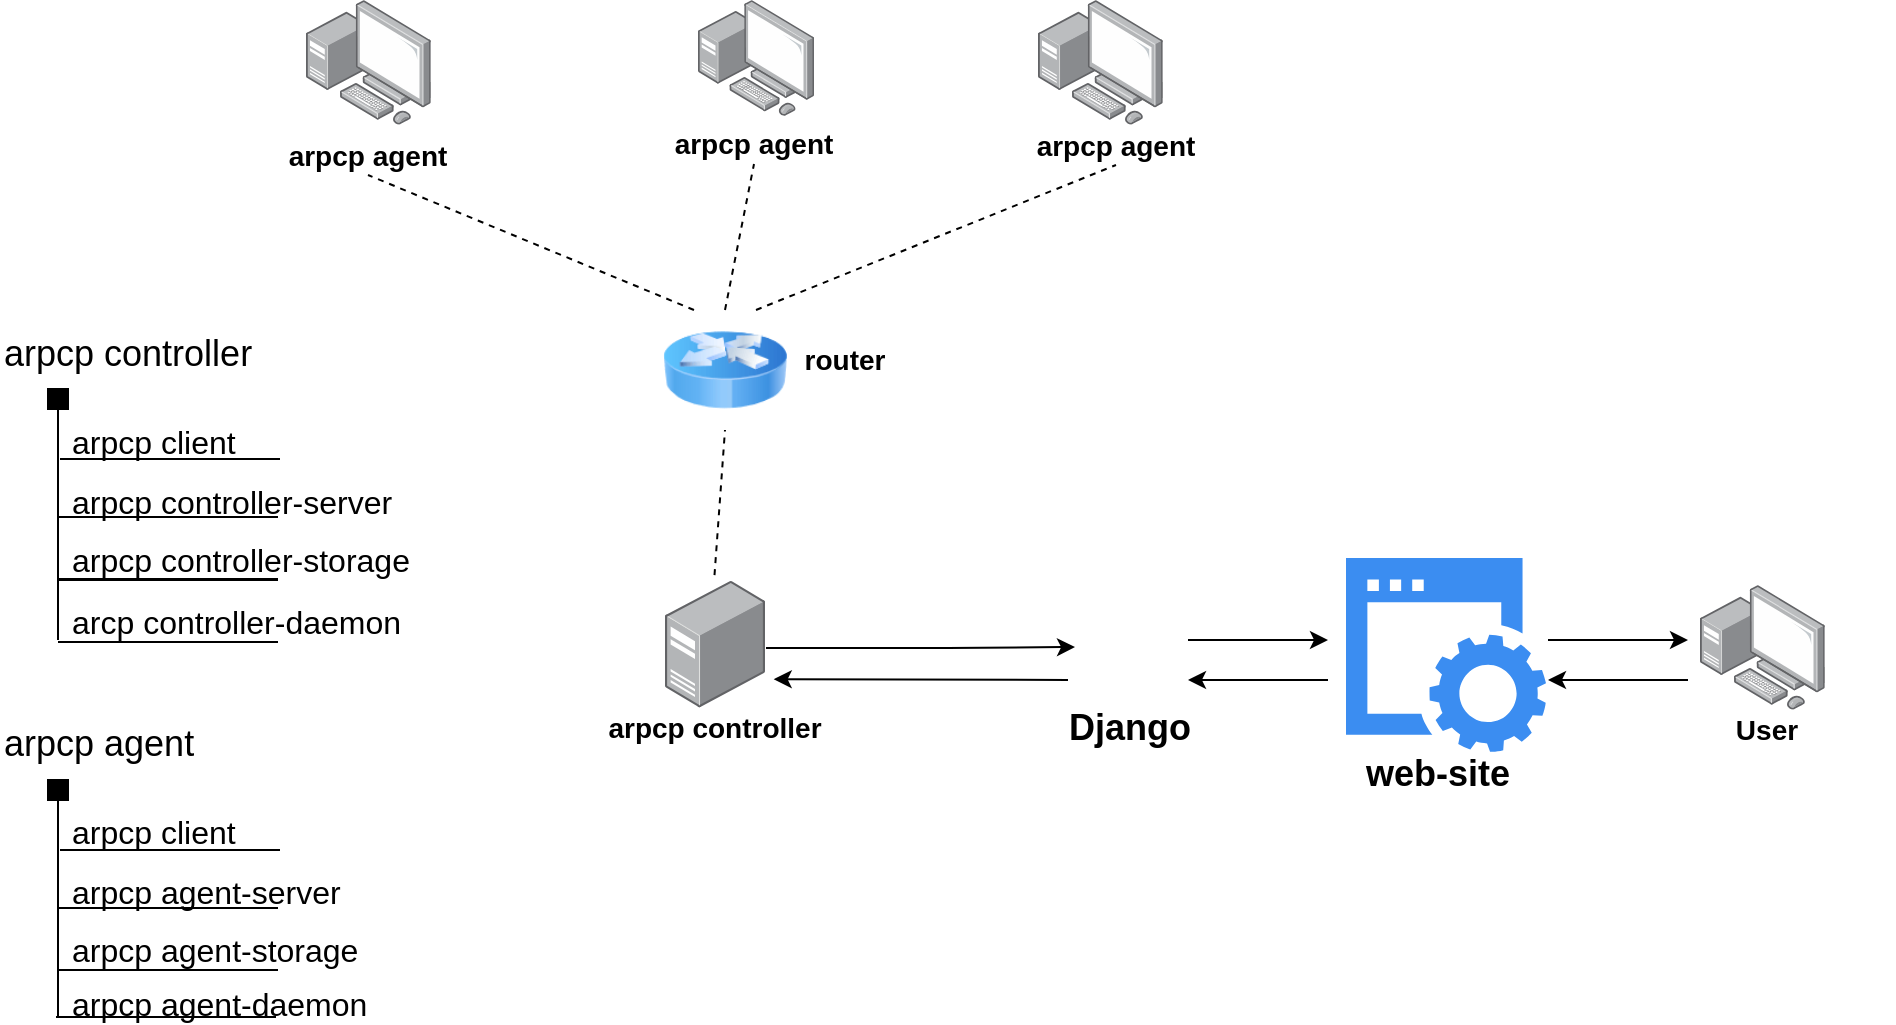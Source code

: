 <mxfile version="12.2.2" type="device" pages="1"><diagram id="QxhPOT0BIiKBuJeEA52q" name="arpcp scheme"><mxGraphModel dx="854" dy="468" grid="1" gridSize="10" guides="1" tooltips="1" connect="1" arrows="1" fold="1" page="1" pageScale="1" pageWidth="1654" pageHeight="1169" math="0" shadow="0"><root><mxCell id="0"/><mxCell id="1" parent="0"/><mxCell id="zyir_sdzNyTc6JGmTTUd-2" value="" style="points=[];aspect=fixed;html=1;align=center;shadow=0;dashed=0;image;image=img/lib/allied_telesis/computer_and_terminals/Personal_Computer_with_Server.svg;" parent="1" vertex="1"><mxGeometry x="249" y="200" width="62.4" height="62.4" as="geometry"/></mxCell><mxCell id="zyir_sdzNyTc6JGmTTUd-3" value="" style="points=[];aspect=fixed;html=1;align=center;shadow=0;dashed=0;image;image=img/lib/allied_telesis/computer_and_terminals/Personal_Computer_with_Server.svg;" parent="1" vertex="1"><mxGeometry x="445" y="200" width="58" height="58" as="geometry"/></mxCell><mxCell id="zyir_sdzNyTc6JGmTTUd-4" value="" style="points=[];aspect=fixed;html=1;align=center;shadow=0;dashed=0;image;image=img/lib/allied_telesis/computer_and_terminals/Personal_Computer_with_Server.svg;" parent="1" vertex="1"><mxGeometry x="615" y="200" width="62.4" height="62.4" as="geometry"/></mxCell><mxCell id="zyir_sdzNyTc6JGmTTUd-45" style="edgeStyle=orthogonalEdgeStyle;rounded=0;orthogonalLoop=1;jettySize=auto;html=1;entryX=0;entryY=0.5;entryDx=0;entryDy=0;fontSize=18;" parent="1" target="zyir_sdzNyTc6JGmTTUd-38" edge="1"><mxGeometry relative="1" as="geometry"><mxPoint x="479" y="524" as="sourcePoint"/><Array as="points"><mxPoint x="570" y="524"/><mxPoint x="570" y="524"/></Array></mxGeometry></mxCell><mxCell id="zyir_sdzNyTc6JGmTTUd-7" value="" style="points=[];aspect=fixed;html=1;align=center;shadow=0;dashed=0;image;image=img/lib/allied_telesis/computer_and_terminals/Server_Desktop.svg;" parent="1" vertex="1"><mxGeometry x="428.5" y="490" width="50" height="64" as="geometry"/></mxCell><mxCell id="zyir_sdzNyTc6JGmTTUd-18" value="&lt;font size=&quot;1&quot;&gt;&lt;b style=&quot;font-size: 14px&quot;&gt;arpcp agent&lt;/b&gt;&lt;/font&gt;" style="text;html=1;strokeColor=none;fillColor=none;align=center;verticalAlign=middle;whiteSpace=wrap;rounded=0;" parent="1" vertex="1"><mxGeometry x="231" y="267.5" width="98" height="20" as="geometry"/></mxCell><mxCell id="zyir_sdzNyTc6JGmTTUd-26" value="&lt;font size=&quot;1&quot;&gt;&lt;b style=&quot;font-size: 14px&quot;&gt;arpcp agent&lt;/b&gt;&lt;/font&gt;" style="text;html=1;strokeColor=none;fillColor=none;align=center;verticalAlign=middle;whiteSpace=wrap;rounded=0;" parent="1" vertex="1"><mxGeometry x="424" y="262" width="98" height="20" as="geometry"/></mxCell><mxCell id="zyir_sdzNyTc6JGmTTUd-30" value="&lt;font size=&quot;1&quot;&gt;&lt;b style=&quot;font-size: 14px&quot;&gt;arpcp agent&lt;/b&gt;&lt;/font&gt;" style="text;html=1;strokeColor=none;fillColor=none;align=center;verticalAlign=middle;whiteSpace=wrap;rounded=0;" parent="1" vertex="1"><mxGeometry x="605" y="262.5" width="98" height="20" as="geometry"/></mxCell><mxCell id="zyir_sdzNyTc6JGmTTUd-34" value="&lt;span style=&quot;font-size: 14px&quot;&gt;arpcp controller&lt;/span&gt;" style="text;html=1;strokeColor=none;fillColor=none;align=center;verticalAlign=middle;whiteSpace=wrap;rounded=0;fontStyle=1" parent="1" vertex="1"><mxGeometry x="390" y="554" width="127" height="20" as="geometry"/></mxCell><mxCell id="zyir_sdzNyTc6JGmTTUd-38" value="" style="shape=image;html=1;verticalAlign=top;verticalLabelPosition=bottom;labelBackgroundColor=#ffffff;imageAspect=0;aspect=fixed;image=https://cdn3.iconfinder.com/data/icons/logos-and-brands-adobe/512/267_Python-128.png" parent="1" vertex="1"><mxGeometry x="633.5" y="497" width="53" height="53" as="geometry"/></mxCell><mxCell id="zyir_sdzNyTc6JGmTTUd-39" value="&lt;font style=&quot;font-size: 18px;&quot;&gt;&lt;b style=&quot;font-size: 18px;&quot;&gt;Django&lt;/b&gt;&lt;/font&gt;" style="text;html=1;strokeColor=none;fillColor=none;align=center;verticalAlign=middle;whiteSpace=wrap;rounded=0;fontSize=18;" parent="1" vertex="1"><mxGeometry x="610" y="554" width="102" height="20" as="geometry"/></mxCell><mxCell id="zyir_sdzNyTc6JGmTTUd-40" value="" style="shape=image;html=1;verticalAlign=top;verticalLabelPosition=bottom;labelBackgroundColor=#ffffff;imageAspect=0;aspect=fixed;image=https://cdn3.iconfinder.com/data/icons/logos-and-brands-adobe/512/267_Python-128.png" parent="1" vertex="1"><mxGeometry x="289" y="200" width="31" height="31" as="geometry"/></mxCell><mxCell id="zyir_sdzNyTc6JGmTTUd-41" value="" style="shape=image;html=1;verticalAlign=top;verticalLabelPosition=bottom;labelBackgroundColor=#ffffff;imageAspect=0;aspect=fixed;image=https://cdn3.iconfinder.com/data/icons/logos-and-brands-adobe/512/267_Python-128.png" parent="1" vertex="1"><mxGeometry x="482" y="200" width="31" height="31" as="geometry"/></mxCell><mxCell id="zyir_sdzNyTc6JGmTTUd-42" value="" style="shape=image;html=1;verticalAlign=top;verticalLabelPosition=bottom;labelBackgroundColor=#ffffff;imageAspect=0;aspect=fixed;image=https://cdn3.iconfinder.com/data/icons/logos-and-brands-adobe/512/267_Python-128.png" parent="1" vertex="1"><mxGeometry x="663" y="200" width="31" height="31" as="geometry"/></mxCell><mxCell id="zyir_sdzNyTc6JGmTTUd-44" value="" style="shape=image;html=1;verticalAlign=top;verticalLabelPosition=bottom;labelBackgroundColor=#ffffff;imageAspect=0;aspect=fixed;image=https://cdn3.iconfinder.com/data/icons/logos-and-brands-adobe/512/267_Python-128.png" parent="1" vertex="1"><mxGeometry x="456" y="491" width="31" height="31" as="geometry"/></mxCell><mxCell id="zyir_sdzNyTc6JGmTTUd-46" value="" style="points=[];aspect=fixed;html=1;align=center;shadow=0;dashed=0;image;image=img/lib/allied_telesis/computer_and_terminals/Personal_Computer_with_Server.svg;" parent="1" vertex="1"><mxGeometry x="946" y="492.5" width="62.4" height="62.4" as="geometry"/></mxCell><mxCell id="zyir_sdzNyTc6JGmTTUd-47" value="&lt;span style=&quot;font-size: 14px&quot;&gt;User&lt;/span&gt;" style="text;html=1;strokeColor=none;fillColor=none;align=center;verticalAlign=middle;whiteSpace=wrap;rounded=0;fontStyle=1" parent="1" vertex="1"><mxGeometry x="916" y="555" width="127" height="20" as="geometry"/></mxCell><mxCell id="zyir_sdzNyTc6JGmTTUd-48" value="" style="html=1;aspect=fixed;strokeColor=none;shadow=0;align=center;verticalAlign=top;fillColor=#3B8DF1;shape=mxgraph.gcp2.website;fontSize=18;" parent="1" vertex="1"><mxGeometry x="769" y="479" width="100" height="97" as="geometry"/></mxCell><mxCell id="zyir_sdzNyTc6JGmTTUd-49" value="&lt;font style=&quot;font-size: 18px&quot;&gt;&lt;b style=&quot;font-size: 18px&quot;&gt;web-site&lt;/b&gt;&lt;/font&gt;" style="text;html=1;strokeColor=none;fillColor=none;align=center;verticalAlign=middle;whiteSpace=wrap;rounded=0;fontSize=18;" parent="1" vertex="1"><mxGeometry x="764" y="576.5" width="102" height="20" as="geometry"/></mxCell><mxCell id="zyir_sdzNyTc6JGmTTUd-70" value="" style="image;html=1;labelBackgroundColor=#ffffff;image=img/lib/clip_art/networking/Router_Icon_128x128.png;fontSize=18;" parent="1" vertex="1"><mxGeometry x="427.5" y="355" width="62" height="60" as="geometry"/></mxCell><mxCell id="zyir_sdzNyTc6JGmTTUd-95" value="" style="endArrow=none;html=1;fontSize=18;" parent="1" edge="1"><mxGeometry width="50" height="50" relative="1" as="geometry"><mxPoint x="125" y="520" as="sourcePoint"/><mxPoint x="125" y="401" as="targetPoint"/></mxGeometry></mxCell><mxCell id="zyir_sdzNyTc6JGmTTUd-99" value="arpcp controller" style="text;html=1;fontSize=18;" parent="1" vertex="1"><mxGeometry x="96" y="359.5" width="150" height="40" as="geometry"/></mxCell><mxCell id="zyir_sdzNyTc6JGmTTUd-102" value="" style="endArrow=none;html=1;fontSize=18;" parent="1" edge="1"><mxGeometry width="50" height="50" relative="1" as="geometry"><mxPoint x="126" y="429.5" as="sourcePoint"/><mxPoint x="236" y="429.5" as="targetPoint"/></mxGeometry></mxCell><mxCell id="zyir_sdzNyTc6JGmTTUd-103" value="" style="rounded=0;whiteSpace=wrap;html=1;fontSize=18;fillColor=#000000;" parent="1" vertex="1"><mxGeometry x="120" y="394.5" width="10" height="10" as="geometry"/></mxCell><mxCell id="zyir_sdzNyTc6JGmTTUd-104" value="" style="endArrow=none;html=1;fontSize=18;" parent="1" edge="1"><mxGeometry width="50" height="50" relative="1" as="geometry"><mxPoint x="125" y="458.5" as="sourcePoint"/><mxPoint x="235" y="458.5" as="targetPoint"/></mxGeometry></mxCell><mxCell id="zyir_sdzNyTc6JGmTTUd-105" value="arpcp client" style="text;html=1;fontSize=16;" parent="1" vertex="1"><mxGeometry x="130" y="404.5" width="120" height="35" as="geometry"/></mxCell><mxCell id="zyir_sdzNyTc6JGmTTUd-106" value="arpcp controller-server" style="text;html=1;fontSize=16;" parent="1" vertex="1"><mxGeometry x="130" y="434.5" width="190" height="30" as="geometry"/></mxCell><mxCell id="zyir_sdzNyTc6JGmTTUd-108" value="arpcp controller-storage" style="text;html=1;fontSize=16;" parent="1" vertex="1"><mxGeometry x="130" y="463.5" width="90" height="20" as="geometry"/></mxCell><mxCell id="zyir_sdzNyTc6JGmTTUd-110" value="" style="endArrow=none;html=1;fontSize=18;" parent="1" edge="1"><mxGeometry width="50" height="50" relative="1" as="geometry"><mxPoint x="125" y="489.5" as="sourcePoint"/><mxPoint x="235" y="489.5" as="targetPoint"/></mxGeometry></mxCell><mxCell id="zyir_sdzNyTc6JGmTTUd-121" value="" style="endArrow=none;html=1;fontSize=18;" parent="1" edge="1"><mxGeometry width="50" height="50" relative="1" as="geometry"><mxPoint x="125" y="708.5" as="sourcePoint"/><mxPoint x="125" y="596.5" as="targetPoint"/></mxGeometry></mxCell><mxCell id="zyir_sdzNyTc6JGmTTUd-122" value="arpcp agent" style="text;html=1;fontSize=18;" parent="1" vertex="1"><mxGeometry x="96" y="555" width="150" height="40" as="geometry"/></mxCell><mxCell id="zyir_sdzNyTc6JGmTTUd-123" value="" style="endArrow=none;html=1;fontSize=18;" parent="1" edge="1"><mxGeometry width="50" height="50" relative="1" as="geometry"><mxPoint x="126" y="625" as="sourcePoint"/><mxPoint x="236" y="625" as="targetPoint"/></mxGeometry></mxCell><mxCell id="zyir_sdzNyTc6JGmTTUd-124" value="" style="rounded=0;whiteSpace=wrap;html=1;fontSize=18;fillColor=#000000;" parent="1" vertex="1"><mxGeometry x="120" y="590" width="10" height="10" as="geometry"/></mxCell><mxCell id="zyir_sdzNyTc6JGmTTUd-125" value="" style="endArrow=none;html=1;fontSize=18;" parent="1" edge="1"><mxGeometry width="50" height="50" relative="1" as="geometry"><mxPoint x="125" y="654" as="sourcePoint"/><mxPoint x="235" y="654" as="targetPoint"/></mxGeometry></mxCell><mxCell id="zyir_sdzNyTc6JGmTTUd-126" value="arpcp client" style="text;html=1;fontSize=16;" parent="1" vertex="1"><mxGeometry x="130" y="600" width="120" height="35" as="geometry"/></mxCell><mxCell id="zyir_sdzNyTc6JGmTTUd-127" value="arpcp agent-server" style="text;html=1;fontSize=16;" parent="1" vertex="1"><mxGeometry x="130" y="630" width="190" height="30" as="geometry"/></mxCell><mxCell id="zyir_sdzNyTc6JGmTTUd-128" value="arpcp agent-storage" style="text;html=1;fontSize=16;" parent="1" vertex="1"><mxGeometry x="130" y="659" width="90" height="20" as="geometry"/></mxCell><mxCell id="zyir_sdzNyTc6JGmTTUd-129" value="" style="endArrow=none;html=1;fontSize=18;" parent="1" edge="1"><mxGeometry width="50" height="50" relative="1" as="geometry"><mxPoint x="125" y="685" as="sourcePoint"/><mxPoint x="235" y="685" as="targetPoint"/></mxGeometry></mxCell><mxCell id="zyir_sdzNyTc6JGmTTUd-130" value="" style="endArrow=none;html=1;fontSize=18;" parent="1" edge="1"><mxGeometry width="50" height="50" relative="1" as="geometry"><mxPoint x="124" y="708.5" as="sourcePoint"/><mxPoint x="234" y="708.5" as="targetPoint"/></mxGeometry></mxCell><mxCell id="zyir_sdzNyTc6JGmTTUd-131" value="arpcp agent-daemon" style="text;html=1;fontSize=16;" parent="1" vertex="1"><mxGeometry x="130" y="685.5" width="90" height="20" as="geometry"/></mxCell><mxCell id="zyir_sdzNyTc6JGmTTUd-135" value="" style="endArrow=classic;html=1;fontSize=16;" parent="1" edge="1"><mxGeometry width="50" height="50" relative="1" as="geometry"><mxPoint x="760" y="540" as="sourcePoint"/><mxPoint x="690" y="540" as="targetPoint"/></mxGeometry></mxCell><mxCell id="zyir_sdzNyTc6JGmTTUd-136" value="" style="endArrow=classic;html=1;fontSize=16;" parent="1" edge="1"><mxGeometry width="50" height="50" relative="1" as="geometry"><mxPoint x="690" y="520" as="sourcePoint"/><mxPoint x="760" y="520" as="targetPoint"/></mxGeometry></mxCell><mxCell id="zyir_sdzNyTc6JGmTTUd-137" value="" style="endArrow=classic;html=1;fontSize=16;" parent="1" edge="1"><mxGeometry width="50" height="50" relative="1" as="geometry"><mxPoint x="870" y="520" as="sourcePoint"/><mxPoint x="940" y="520" as="targetPoint"/></mxGeometry></mxCell><mxCell id="zyir_sdzNyTc6JGmTTUd-138" value="" style="endArrow=classic;html=1;fontSize=16;" parent="1" edge="1"><mxGeometry width="50" height="50" relative="1" as="geometry"><mxPoint x="940" y="540" as="sourcePoint"/><mxPoint x="870" y="540" as="targetPoint"/></mxGeometry></mxCell><mxCell id="zyir_sdzNyTc6JGmTTUd-150" value="" style="endArrow=none;dashed=1;html=1;fontSize=16;entryX=0.5;entryY=1;entryDx=0;entryDy=0;exitX=0.495;exitY=-0.038;exitDx=0;exitDy=0;exitPerimeter=0;endSize=6;startSize=6;jumpSize=6;strokeWidth=1;" parent="1" source="zyir_sdzNyTc6JGmTTUd-7" target="zyir_sdzNyTc6JGmTTUd-70" edge="1"><mxGeometry width="50" height="50" relative="1" as="geometry"><mxPoint x="310" y="450" as="sourcePoint"/><mxPoint x="360" y="400" as="targetPoint"/></mxGeometry></mxCell><mxCell id="zyir_sdzNyTc6JGmTTUd-151" value="" style="endArrow=none;dashed=1;html=1;fontSize=16;entryX=0.5;entryY=1;entryDx=0;entryDy=0;exitX=0.25;exitY=0;exitDx=0;exitDy=0;endSize=6;startSize=6;jumpSize=6;strokeWidth=1;" parent="1" source="zyir_sdzNyTc6JGmTTUd-70" target="zyir_sdzNyTc6JGmTTUd-18" edge="1"><mxGeometry width="50" height="50" relative="1" as="geometry"><mxPoint x="378.25" y="443.568" as="sourcePoint"/><mxPoint x="375.0" y="326" as="targetPoint"/></mxGeometry></mxCell><mxCell id="zyir_sdzNyTc6JGmTTUd-152" value="" style="endArrow=none;dashed=1;html=1;fontSize=16;entryX=0.5;entryY=1;entryDx=0;entryDy=0;exitX=0.5;exitY=0;exitDx=0;exitDy=0;endSize=6;startSize=6;jumpSize=6;strokeWidth=1;" parent="1" source="zyir_sdzNyTc6JGmTTUd-70" target="zyir_sdzNyTc6JGmTTUd-26" edge="1"><mxGeometry width="50" height="50" relative="1" as="geometry"><mxPoint x="478.25" y="552.568" as="sourcePoint"/><mxPoint x="475.0" y="435" as="targetPoint"/></mxGeometry></mxCell><mxCell id="zyir_sdzNyTc6JGmTTUd-153" value="" style="endArrow=none;dashed=1;html=1;fontSize=16;entryX=0.5;entryY=1;entryDx=0;entryDy=0;endSize=6;startSize=6;jumpSize=6;strokeWidth=1;exitX=0.75;exitY=0;exitDx=0;exitDy=0;" parent="1" source="zyir_sdzNyTc6JGmTTUd-70" target="zyir_sdzNyTc6JGmTTUd-30" edge="1"><mxGeometry width="50" height="50" relative="1" as="geometry"><mxPoint x="525" y="355" as="sourcePoint"/><mxPoint x="485.0" y="445" as="targetPoint"/></mxGeometry></mxCell><mxCell id="ZK0sVYqZ_3SVTomfjoUm-2" value="&lt;span style=&quot;font-size: 14px&quot;&gt;router&lt;/span&gt;" style="text;html=1;strokeColor=none;fillColor=none;align=center;verticalAlign=middle;whiteSpace=wrap;rounded=0;fontStyle=1" parent="1" vertex="1"><mxGeometry x="487" y="370" width="63" height="20" as="geometry"/></mxCell><mxCell id="ZK0sVYqZ_3SVTomfjoUm-3" value="" style="endArrow=classic;html=1;fontSize=16;entryX=1.087;entryY=0.775;entryDx=0;entryDy=0;entryPerimeter=0;" parent="1" target="zyir_sdzNyTc6JGmTTUd-7" edge="1"><mxGeometry width="50" height="50" relative="1" as="geometry"><mxPoint x="630" y="540" as="sourcePoint"/><mxPoint x="700.0" y="550" as="targetPoint"/></mxGeometry></mxCell><mxCell id="ymxSGxgiX0zNwAze9cSr-1" value="" style="endArrow=none;html=1;fontSize=18;" parent="1" edge="1"><mxGeometry width="50" height="50" relative="1" as="geometry"><mxPoint x="125" y="490" as="sourcePoint"/><mxPoint x="235" y="490" as="targetPoint"/></mxGeometry></mxCell><mxCell id="ymxSGxgiX0zNwAze9cSr-2" value="arcp controller-daemon" style="text;html=1;fontSize=16;" parent="1" vertex="1"><mxGeometry x="130" y="495" width="90" height="20" as="geometry"/></mxCell><mxCell id="ymxSGxgiX0zNwAze9cSr-3" value="" style="endArrow=none;html=1;fontSize=18;" parent="1" edge="1"><mxGeometry width="50" height="50" relative="1" as="geometry"><mxPoint x="125" y="521" as="sourcePoint"/><mxPoint x="235" y="521" as="targetPoint"/></mxGeometry></mxCell></root></mxGraphModel></diagram></mxfile>